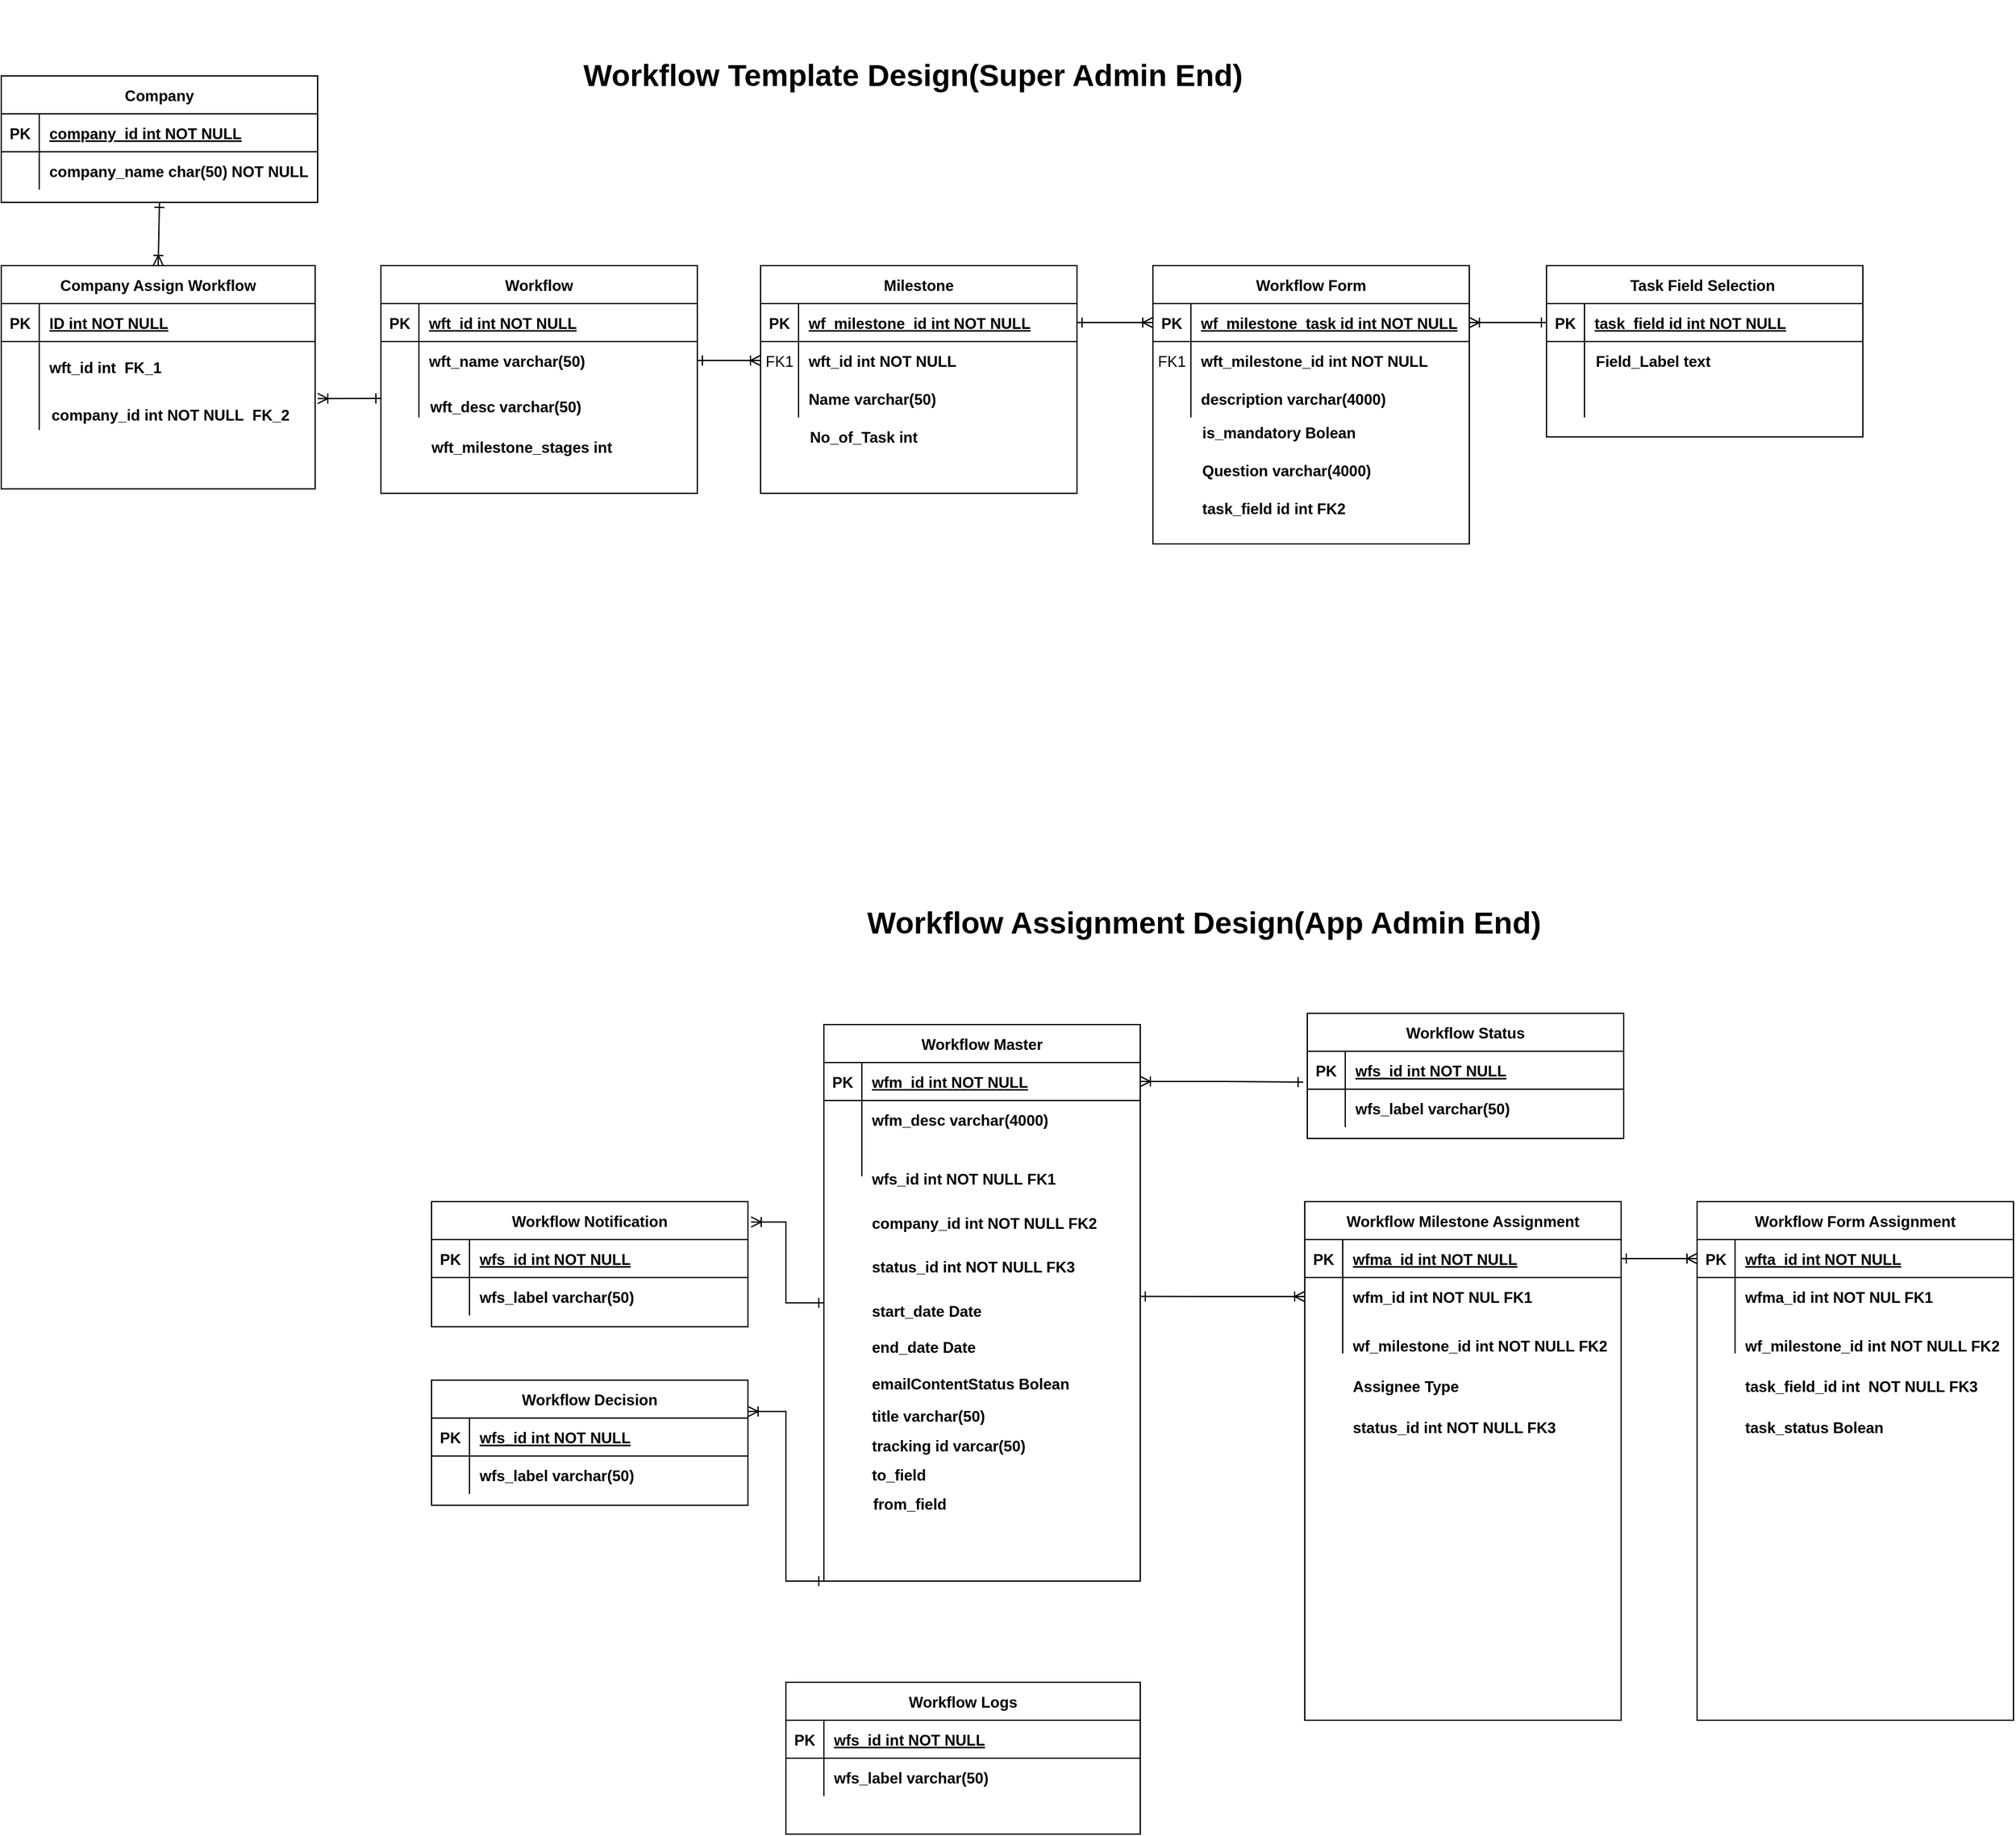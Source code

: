<mxfile version="24.4.11" type="github">
  <diagram id="R2lEEEUBdFMjLlhIrx00" name="Page-1">
    <mxGraphModel dx="2627" dy="723" grid="1" gridSize="10" guides="1" tooltips="1" connect="1" arrows="1" fold="1" page="1" pageScale="1" pageWidth="850" pageHeight="1100" math="0" shadow="0" extFonts="Permanent Marker^https://fonts.googleapis.com/css?family=Permanent+Marker">
      <root>
        <mxCell id="0" />
        <mxCell id="1" parent="0" />
        <mxCell id="vwQ2a-h4WHQEiVnnLJnz-2" value="Workflow Template Design(Super Admin End)" style="text;strokeColor=none;fillColor=none;html=1;fontSize=24;fontStyle=1;verticalAlign=middle;align=center;" parent="1" vertex="1">
          <mxGeometry x="-210" y="10" width="560" height="120" as="geometry" />
        </mxCell>
        <mxCell id="n2jS7idpNXm9Z0G5oi5a-5" value="" style="group" parent="1" vertex="1" connectable="0">
          <mxGeometry x="-650" y="70" width="1472" height="410" as="geometry" />
        </mxCell>
        <mxCell id="vwQ2a-h4WHQEiVnnLJnz-70" style="edgeStyle=none;rounded=0;orthogonalLoop=1;jettySize=auto;html=1;exitX=0.5;exitY=1;exitDx=0;exitDy=0;entryX=0.5;entryY=0;entryDx=0;entryDy=0;endArrow=ERoneToMany;endFill=0;startArrow=ERone;startFill=0;" parent="n2jS7idpNXm9Z0G5oi5a-5" source="C-vyLk0tnHw3VtMMgP7b-23" target="vwQ2a-h4WHQEiVnnLJnz-9" edge="1">
          <mxGeometry relative="1" as="geometry" />
        </mxCell>
        <mxCell id="C-vyLk0tnHw3VtMMgP7b-23" value="Company" style="shape=table;startSize=30;container=1;collapsible=1;childLayout=tableLayout;fixedRows=1;rowLines=0;fontStyle=1;align=center;resizeLast=1;" parent="n2jS7idpNXm9Z0G5oi5a-5" vertex="1">
          <mxGeometry width="250" height="100" as="geometry" />
        </mxCell>
        <mxCell id="C-vyLk0tnHw3VtMMgP7b-24" value="" style="shape=partialRectangle;collapsible=0;dropTarget=0;pointerEvents=0;fillColor=none;points=[[0,0.5],[1,0.5]];portConstraint=eastwest;top=0;left=0;right=0;bottom=1;" parent="C-vyLk0tnHw3VtMMgP7b-23" vertex="1">
          <mxGeometry y="30" width="250" height="30" as="geometry" />
        </mxCell>
        <mxCell id="C-vyLk0tnHw3VtMMgP7b-25" value="PK" style="shape=partialRectangle;overflow=hidden;connectable=0;fillColor=none;top=0;left=0;bottom=0;right=0;fontStyle=1;" parent="C-vyLk0tnHw3VtMMgP7b-24" vertex="1">
          <mxGeometry width="30" height="30" as="geometry">
            <mxRectangle width="30" height="30" as="alternateBounds" />
          </mxGeometry>
        </mxCell>
        <mxCell id="C-vyLk0tnHw3VtMMgP7b-26" value="company_id int NOT NULL " style="shape=partialRectangle;overflow=hidden;connectable=0;fillColor=none;top=0;left=0;bottom=0;right=0;align=left;spacingLeft=6;fontStyle=5;" parent="C-vyLk0tnHw3VtMMgP7b-24" vertex="1">
          <mxGeometry x="30" width="220" height="30" as="geometry">
            <mxRectangle width="220" height="30" as="alternateBounds" />
          </mxGeometry>
        </mxCell>
        <mxCell id="C-vyLk0tnHw3VtMMgP7b-27" value="" style="shape=partialRectangle;collapsible=0;dropTarget=0;pointerEvents=0;fillColor=none;points=[[0,0.5],[1,0.5]];portConstraint=eastwest;top=0;left=0;right=0;bottom=0;" parent="C-vyLk0tnHw3VtMMgP7b-23" vertex="1">
          <mxGeometry y="60" width="250" height="30" as="geometry" />
        </mxCell>
        <mxCell id="C-vyLk0tnHw3VtMMgP7b-28" value="" style="shape=partialRectangle;overflow=hidden;connectable=0;fillColor=none;top=0;left=0;bottom=0;right=0;" parent="C-vyLk0tnHw3VtMMgP7b-27" vertex="1">
          <mxGeometry width="30" height="30" as="geometry">
            <mxRectangle width="30" height="30" as="alternateBounds" />
          </mxGeometry>
        </mxCell>
        <mxCell id="C-vyLk0tnHw3VtMMgP7b-29" value="company_name char(50) NOT NULL" style="shape=partialRectangle;overflow=hidden;connectable=0;fillColor=none;top=0;left=0;bottom=0;right=0;align=left;spacingLeft=6;fontStyle=1" parent="C-vyLk0tnHw3VtMMgP7b-27" vertex="1">
          <mxGeometry x="30" width="220" height="30" as="geometry">
            <mxRectangle width="220" height="30" as="alternateBounds" />
          </mxGeometry>
        </mxCell>
        <mxCell id="vwQ2a-h4WHQEiVnnLJnz-7" value="" style="group" parent="n2jS7idpNXm9Z0G5oi5a-5" vertex="1" connectable="0">
          <mxGeometry x="300" y="150" width="252" height="180" as="geometry" />
        </mxCell>
        <mxCell id="C-vyLk0tnHw3VtMMgP7b-2" value="Workflow" style="shape=table;startSize=30;container=1;collapsible=1;childLayout=tableLayout;fixedRows=1;rowLines=0;fontStyle=1;align=center;resizeLast=1;" parent="vwQ2a-h4WHQEiVnnLJnz-7" vertex="1">
          <mxGeometry width="250" height="180" as="geometry">
            <mxRectangle x="-500" y="160" width="90" height="30" as="alternateBounds" />
          </mxGeometry>
        </mxCell>
        <mxCell id="C-vyLk0tnHw3VtMMgP7b-3" value="" style="shape=partialRectangle;collapsible=0;dropTarget=0;pointerEvents=0;fillColor=none;points=[[0,0.5],[1,0.5]];portConstraint=eastwest;top=0;left=0;right=0;bottom=1;" parent="C-vyLk0tnHw3VtMMgP7b-2" vertex="1">
          <mxGeometry y="30" width="250" height="30" as="geometry" />
        </mxCell>
        <mxCell id="C-vyLk0tnHw3VtMMgP7b-4" value="PK" style="shape=partialRectangle;overflow=hidden;connectable=0;fillColor=none;top=0;left=0;bottom=0;right=0;fontStyle=1;" parent="C-vyLk0tnHw3VtMMgP7b-3" vertex="1">
          <mxGeometry width="30" height="30" as="geometry">
            <mxRectangle width="30" height="30" as="alternateBounds" />
          </mxGeometry>
        </mxCell>
        <mxCell id="C-vyLk0tnHw3VtMMgP7b-5" value="wft_id int NOT NULL " style="shape=partialRectangle;overflow=hidden;connectable=0;fillColor=none;top=0;left=0;bottom=0;right=0;align=left;spacingLeft=6;fontStyle=5;" parent="C-vyLk0tnHw3VtMMgP7b-3" vertex="1">
          <mxGeometry x="30" width="220" height="30" as="geometry">
            <mxRectangle width="220" height="30" as="alternateBounds" />
          </mxGeometry>
        </mxCell>
        <mxCell id="C-vyLk0tnHw3VtMMgP7b-6" value="" style="shape=partialRectangle;collapsible=0;dropTarget=0;pointerEvents=0;fillColor=none;points=[[0,0.5],[1,0.5]];portConstraint=eastwest;top=0;left=0;right=0;bottom=0;" parent="C-vyLk0tnHw3VtMMgP7b-2" vertex="1">
          <mxGeometry y="60" width="250" height="30" as="geometry" />
        </mxCell>
        <mxCell id="C-vyLk0tnHw3VtMMgP7b-7" value="" style="shape=partialRectangle;overflow=hidden;connectable=0;fillColor=none;top=0;left=0;bottom=0;right=0;" parent="C-vyLk0tnHw3VtMMgP7b-6" vertex="1">
          <mxGeometry width="30" height="30" as="geometry">
            <mxRectangle width="30" height="30" as="alternateBounds" />
          </mxGeometry>
        </mxCell>
        <mxCell id="C-vyLk0tnHw3VtMMgP7b-8" value="wft_name varchar(50)" style="shape=partialRectangle;overflow=hidden;connectable=0;fillColor=none;top=0;left=0;bottom=0;right=0;align=left;spacingLeft=6;fontStyle=1" parent="C-vyLk0tnHw3VtMMgP7b-6" vertex="1">
          <mxGeometry x="30" width="220" height="30" as="geometry">
            <mxRectangle width="220" height="30" as="alternateBounds" />
          </mxGeometry>
        </mxCell>
        <mxCell id="C-vyLk0tnHw3VtMMgP7b-9" value="" style="shape=partialRectangle;collapsible=0;dropTarget=0;pointerEvents=0;fillColor=none;points=[[0,0.5],[1,0.5]];portConstraint=eastwest;top=0;left=0;right=0;bottom=0;" parent="C-vyLk0tnHw3VtMMgP7b-2" vertex="1">
          <mxGeometry y="90" width="250" height="30" as="geometry" />
        </mxCell>
        <mxCell id="C-vyLk0tnHw3VtMMgP7b-10" value="" style="shape=partialRectangle;overflow=hidden;connectable=0;fillColor=none;top=0;left=0;bottom=0;right=0;" parent="C-vyLk0tnHw3VtMMgP7b-9" vertex="1">
          <mxGeometry width="30" height="30" as="geometry">
            <mxRectangle width="30" height="30" as="alternateBounds" />
          </mxGeometry>
        </mxCell>
        <mxCell id="C-vyLk0tnHw3VtMMgP7b-11" value="" style="shape=partialRectangle;overflow=hidden;connectable=1;fillColor=none;top=0;left=0;bottom=0;right=0;align=left;spacingLeft=6;movable=1;resizable=1;rotatable=1;deletable=1;editable=1;locked=0;" parent="C-vyLk0tnHw3VtMMgP7b-9" vertex="1">
          <mxGeometry x="30" width="220" height="30" as="geometry">
            <mxRectangle width="220" height="30" as="alternateBounds" />
          </mxGeometry>
        </mxCell>
        <mxCell id="vwQ2a-h4WHQEiVnnLJnz-5" value="wft_desc varchar(50)" style="shape=partialRectangle;overflow=hidden;connectable=0;fillColor=none;top=0;left=0;bottom=0;right=0;align=left;spacingLeft=6;fontStyle=1" parent="vwQ2a-h4WHQEiVnnLJnz-7" vertex="1">
          <mxGeometry x="31" y="95.294" width="220" height="31.765" as="geometry">
            <mxRectangle width="220" height="30" as="alternateBounds" />
          </mxGeometry>
        </mxCell>
        <mxCell id="vwQ2a-h4WHQEiVnnLJnz-6" value="wft_milestone_stages int" style="shape=partialRectangle;overflow=hidden;connectable=0;fillColor=none;top=0;left=0;bottom=0;right=0;align=left;spacingLeft=6;fontStyle=1" parent="vwQ2a-h4WHQEiVnnLJnz-7" vertex="1">
          <mxGeometry x="32" y="127.059" width="220" height="31.765" as="geometry">
            <mxRectangle width="220" height="30" as="alternateBounds" />
          </mxGeometry>
        </mxCell>
        <mxCell id="vwQ2a-h4WHQEiVnnLJnz-71" style="edgeStyle=none;rounded=0;orthogonalLoop=1;jettySize=auto;html=1;exitX=0;exitY=0.5;exitDx=0;exitDy=0;endArrow=ERoneToMany;endFill=0;startArrow=ERone;startFill=0;" parent="vwQ2a-h4WHQEiVnnLJnz-7" source="C-vyLk0tnHw3VtMMgP7b-9" edge="1">
          <mxGeometry relative="1" as="geometry">
            <mxPoint x="-50" y="105.105" as="targetPoint" />
          </mxGeometry>
        </mxCell>
        <mxCell id="vwQ2a-h4WHQEiVnnLJnz-8" value="" style="group" parent="n2jS7idpNXm9Z0G5oi5a-5" vertex="1" connectable="0">
          <mxGeometry y="150" width="250" height="200" as="geometry" />
        </mxCell>
        <mxCell id="vwQ2a-h4WHQEiVnnLJnz-35" value="" style="group" parent="vwQ2a-h4WHQEiVnnLJnz-8" vertex="1" connectable="0">
          <mxGeometry width="249.996" height="176.471" as="geometry" />
        </mxCell>
        <mxCell id="vwQ2a-h4WHQEiVnnLJnz-9" value="Company Assign Workflow" style="shape=table;startSize=30;container=1;collapsible=1;childLayout=tableLayout;fixedRows=1;rowLines=0;fontStyle=1;align=center;resizeLast=1;" parent="vwQ2a-h4WHQEiVnnLJnz-35" vertex="1">
          <mxGeometry width="248.016" height="176.471" as="geometry">
            <mxRectangle x="-500" y="160" width="90" height="30" as="alternateBounds" />
          </mxGeometry>
        </mxCell>
        <mxCell id="vwQ2a-h4WHQEiVnnLJnz-10" value="" style="shape=partialRectangle;collapsible=0;dropTarget=0;pointerEvents=0;fillColor=none;points=[[0,0.5],[1,0.5]];portConstraint=eastwest;top=0;left=0;right=0;bottom=1;" parent="vwQ2a-h4WHQEiVnnLJnz-9" vertex="1">
          <mxGeometry y="30" width="248.016" height="30" as="geometry" />
        </mxCell>
        <mxCell id="vwQ2a-h4WHQEiVnnLJnz-11" value="PK" style="shape=partialRectangle;overflow=hidden;connectable=0;fillColor=none;top=0;left=0;bottom=0;right=0;fontStyle=1;" parent="vwQ2a-h4WHQEiVnnLJnz-10" vertex="1">
          <mxGeometry width="30" height="30" as="geometry">
            <mxRectangle width="30" height="30" as="alternateBounds" />
          </mxGeometry>
        </mxCell>
        <mxCell id="vwQ2a-h4WHQEiVnnLJnz-12" value="ID int NOT NULL" style="shape=partialRectangle;overflow=hidden;connectable=0;fillColor=none;top=0;left=0;bottom=0;right=0;align=left;spacingLeft=6;fontStyle=5;" parent="vwQ2a-h4WHQEiVnnLJnz-10" vertex="1">
          <mxGeometry x="30" width="218.016" height="30" as="geometry">
            <mxRectangle width="218.016" height="30" as="alternateBounds" />
          </mxGeometry>
        </mxCell>
        <mxCell id="vwQ2a-h4WHQEiVnnLJnz-13" value="" style="shape=partialRectangle;collapsible=0;dropTarget=0;pointerEvents=0;fillColor=none;points=[[0,0.5],[1,0.5]];portConstraint=eastwest;top=0;left=0;right=0;bottom=0;" parent="vwQ2a-h4WHQEiVnnLJnz-9" vertex="1">
          <mxGeometry y="60" width="248.016" height="40" as="geometry" />
        </mxCell>
        <mxCell id="vwQ2a-h4WHQEiVnnLJnz-14" value="" style="shape=partialRectangle;overflow=hidden;connectable=0;fillColor=none;top=0;left=0;bottom=0;right=0;" parent="vwQ2a-h4WHQEiVnnLJnz-13" vertex="1">
          <mxGeometry width="30" height="40" as="geometry">
            <mxRectangle width="30" height="40" as="alternateBounds" />
          </mxGeometry>
        </mxCell>
        <mxCell id="vwQ2a-h4WHQEiVnnLJnz-15" value="wft_id int  FK_1" style="shape=partialRectangle;overflow=hidden;connectable=0;fillColor=none;top=0;left=0;bottom=0;right=0;align=left;spacingLeft=6;fontStyle=1" parent="vwQ2a-h4WHQEiVnnLJnz-13" vertex="1">
          <mxGeometry x="30" width="218.016" height="40" as="geometry">
            <mxRectangle width="218.016" height="40" as="alternateBounds" />
          </mxGeometry>
        </mxCell>
        <mxCell id="vwQ2a-h4WHQEiVnnLJnz-16" value="" style="shape=partialRectangle;collapsible=0;dropTarget=0;pointerEvents=0;fillColor=none;points=[[0,0.5],[1,0.5]];portConstraint=eastwest;top=0;left=0;right=0;bottom=0;" parent="vwQ2a-h4WHQEiVnnLJnz-9" vertex="1">
          <mxGeometry y="100" width="248.016" height="30" as="geometry" />
        </mxCell>
        <mxCell id="vwQ2a-h4WHQEiVnnLJnz-17" value="" style="shape=partialRectangle;overflow=hidden;connectable=0;fillColor=none;top=0;left=0;bottom=0;right=0;" parent="vwQ2a-h4WHQEiVnnLJnz-16" vertex="1">
          <mxGeometry width="30" height="30" as="geometry">
            <mxRectangle width="30" height="30" as="alternateBounds" />
          </mxGeometry>
        </mxCell>
        <mxCell id="vwQ2a-h4WHQEiVnnLJnz-18" value="" style="shape=partialRectangle;overflow=hidden;connectable=1;fillColor=none;top=0;left=0;bottom=0;right=0;align=left;spacingLeft=6;movable=1;resizable=1;rotatable=1;deletable=1;editable=1;locked=0;" parent="vwQ2a-h4WHQEiVnnLJnz-16" vertex="1">
          <mxGeometry x="30" width="218.016" height="30" as="geometry">
            <mxRectangle width="218.016" height="30" as="alternateBounds" />
          </mxGeometry>
        </mxCell>
        <mxCell id="vwQ2a-h4WHQEiVnnLJnz-19" value="company_id int NOT NULL  FK_2" style="shape=partialRectangle;overflow=hidden;connectable=0;fillColor=none;top=0;left=0;bottom=0;right=0;align=left;spacingLeft=6;fontStyle=1" parent="vwQ2a-h4WHQEiVnnLJnz-35" vertex="1">
          <mxGeometry x="31.742" y="100.002" width="218.254" height="35.294" as="geometry">
            <mxRectangle width="220" height="30" as="alternateBounds" />
          </mxGeometry>
        </mxCell>
        <mxCell id="vwQ2a-h4WHQEiVnnLJnz-37" value="" style="group" parent="n2jS7idpNXm9Z0G5oi5a-5" vertex="1" connectable="0">
          <mxGeometry x="600" y="150" width="251" height="180" as="geometry" />
        </mxCell>
        <mxCell id="C-vyLk0tnHw3VtMMgP7b-13" value="Milestone" style="shape=table;startSize=30;container=1;collapsible=1;childLayout=tableLayout;fixedRows=1;rowLines=0;fontStyle=1;align=center;resizeLast=1;" parent="vwQ2a-h4WHQEiVnnLJnz-37" vertex="1">
          <mxGeometry width="250" height="180" as="geometry" />
        </mxCell>
        <mxCell id="C-vyLk0tnHw3VtMMgP7b-14" value="" style="shape=partialRectangle;collapsible=0;dropTarget=0;pointerEvents=0;fillColor=none;points=[[0,0.5],[1,0.5]];portConstraint=eastwest;top=0;left=0;right=0;bottom=1;" parent="C-vyLk0tnHw3VtMMgP7b-13" vertex="1">
          <mxGeometry y="30" width="250" height="30" as="geometry" />
        </mxCell>
        <mxCell id="C-vyLk0tnHw3VtMMgP7b-15" value="PK" style="shape=partialRectangle;overflow=hidden;connectable=0;fillColor=none;top=0;left=0;bottom=0;right=0;fontStyle=1;" parent="C-vyLk0tnHw3VtMMgP7b-14" vertex="1">
          <mxGeometry width="30" height="30" as="geometry">
            <mxRectangle width="30" height="30" as="alternateBounds" />
          </mxGeometry>
        </mxCell>
        <mxCell id="C-vyLk0tnHw3VtMMgP7b-16" value="wf_milestone_id int NOT NULL " style="shape=partialRectangle;overflow=hidden;connectable=0;fillColor=none;top=0;left=0;bottom=0;right=0;align=left;spacingLeft=6;fontStyle=5;" parent="C-vyLk0tnHw3VtMMgP7b-14" vertex="1">
          <mxGeometry x="30" width="220" height="30" as="geometry">
            <mxRectangle width="220" height="30" as="alternateBounds" />
          </mxGeometry>
        </mxCell>
        <mxCell id="C-vyLk0tnHw3VtMMgP7b-17" value="" style="shape=partialRectangle;collapsible=0;dropTarget=0;pointerEvents=0;fillColor=none;points=[[0,0.5],[1,0.5]];portConstraint=eastwest;top=0;left=0;right=0;bottom=0;" parent="C-vyLk0tnHw3VtMMgP7b-13" vertex="1">
          <mxGeometry y="60" width="250" height="30" as="geometry" />
        </mxCell>
        <mxCell id="C-vyLk0tnHw3VtMMgP7b-18" value="FK1" style="shape=partialRectangle;overflow=hidden;connectable=0;fillColor=none;top=0;left=0;bottom=0;right=0;" parent="C-vyLk0tnHw3VtMMgP7b-17" vertex="1">
          <mxGeometry width="30" height="30" as="geometry">
            <mxRectangle width="30" height="30" as="alternateBounds" />
          </mxGeometry>
        </mxCell>
        <mxCell id="C-vyLk0tnHw3VtMMgP7b-19" value="wft_id int NOT NULL" style="shape=partialRectangle;overflow=hidden;connectable=0;fillColor=none;top=0;left=0;bottom=0;right=0;align=left;spacingLeft=6;fontStyle=1" parent="C-vyLk0tnHw3VtMMgP7b-17" vertex="1">
          <mxGeometry x="30" width="220" height="30" as="geometry">
            <mxRectangle width="220" height="30" as="alternateBounds" />
          </mxGeometry>
        </mxCell>
        <mxCell id="C-vyLk0tnHw3VtMMgP7b-20" value="" style="shape=partialRectangle;collapsible=0;dropTarget=0;pointerEvents=0;fillColor=none;points=[[0,0.5],[1,0.5]];portConstraint=eastwest;top=0;left=0;right=0;bottom=0;" parent="C-vyLk0tnHw3VtMMgP7b-13" vertex="1">
          <mxGeometry y="90" width="250" height="30" as="geometry" />
        </mxCell>
        <mxCell id="C-vyLk0tnHw3VtMMgP7b-21" value="" style="shape=partialRectangle;overflow=hidden;connectable=0;fillColor=none;top=0;left=0;bottom=0;right=0;" parent="C-vyLk0tnHw3VtMMgP7b-20" vertex="1">
          <mxGeometry width="30" height="30" as="geometry">
            <mxRectangle width="30" height="30" as="alternateBounds" />
          </mxGeometry>
        </mxCell>
        <mxCell id="C-vyLk0tnHw3VtMMgP7b-22" value="Name varchar(50)" style="shape=partialRectangle;overflow=hidden;connectable=0;fillColor=none;top=0;left=0;bottom=0;right=0;align=left;spacingLeft=6;fontStyle=1" parent="C-vyLk0tnHw3VtMMgP7b-20" vertex="1">
          <mxGeometry x="30" width="220" height="30" as="geometry">
            <mxRectangle width="220" height="30" as="alternateBounds" />
          </mxGeometry>
        </mxCell>
        <mxCell id="vwQ2a-h4WHQEiVnnLJnz-36" value="No_of_Task int " style="shape=partialRectangle;overflow=hidden;connectable=0;fillColor=none;top=0;left=0;bottom=0;right=0;align=left;spacingLeft=6;fontStyle=1" parent="vwQ2a-h4WHQEiVnnLJnz-37" vertex="1">
          <mxGeometry x="31" y="120" width="220" height="30" as="geometry">
            <mxRectangle width="220" height="30" as="alternateBounds" />
          </mxGeometry>
        </mxCell>
        <mxCell id="vwQ2a-h4WHQEiVnnLJnz-38" value="" style="group" parent="n2jS7idpNXm9Z0G5oi5a-5" vertex="1" connectable="0">
          <mxGeometry x="910" y="150" width="251" height="260" as="geometry" />
        </mxCell>
        <mxCell id="vwQ2a-h4WHQEiVnnLJnz-52" value="" style="group" parent="vwQ2a-h4WHQEiVnnLJnz-38" vertex="1" connectable="0">
          <mxGeometry width="251" height="220" as="geometry" />
        </mxCell>
        <mxCell id="vwQ2a-h4WHQEiVnnLJnz-39" value="Workflow Form" style="shape=table;startSize=30;container=1;collapsible=1;childLayout=tableLayout;fixedRows=1;rowLines=0;fontStyle=1;align=center;resizeLast=1;" parent="vwQ2a-h4WHQEiVnnLJnz-52" vertex="1">
          <mxGeometry width="250" height="220" as="geometry" />
        </mxCell>
        <mxCell id="vwQ2a-h4WHQEiVnnLJnz-40" value="" style="shape=partialRectangle;collapsible=0;dropTarget=0;pointerEvents=0;fillColor=none;points=[[0,0.5],[1,0.5]];portConstraint=eastwest;top=0;left=0;right=0;bottom=1;" parent="vwQ2a-h4WHQEiVnnLJnz-39" vertex="1">
          <mxGeometry y="30" width="250" height="30" as="geometry" />
        </mxCell>
        <mxCell id="vwQ2a-h4WHQEiVnnLJnz-41" value="PK" style="shape=partialRectangle;overflow=hidden;connectable=0;fillColor=none;top=0;left=0;bottom=0;right=0;fontStyle=1;" parent="vwQ2a-h4WHQEiVnnLJnz-40" vertex="1">
          <mxGeometry width="30" height="30" as="geometry">
            <mxRectangle width="30" height="30" as="alternateBounds" />
          </mxGeometry>
        </mxCell>
        <mxCell id="vwQ2a-h4WHQEiVnnLJnz-42" value="wf_milestone_task id int NOT NULL " style="shape=partialRectangle;overflow=hidden;connectable=0;fillColor=none;top=0;left=0;bottom=0;right=0;align=left;spacingLeft=6;fontStyle=5;" parent="vwQ2a-h4WHQEiVnnLJnz-40" vertex="1">
          <mxGeometry x="30" width="220" height="30" as="geometry">
            <mxRectangle width="220" height="30" as="alternateBounds" />
          </mxGeometry>
        </mxCell>
        <mxCell id="vwQ2a-h4WHQEiVnnLJnz-43" value="" style="shape=partialRectangle;collapsible=0;dropTarget=0;pointerEvents=0;fillColor=none;points=[[0,0.5],[1,0.5]];portConstraint=eastwest;top=0;left=0;right=0;bottom=0;" parent="vwQ2a-h4WHQEiVnnLJnz-39" vertex="1">
          <mxGeometry y="60" width="250" height="30" as="geometry" />
        </mxCell>
        <mxCell id="vwQ2a-h4WHQEiVnnLJnz-44" value="FK1" style="shape=partialRectangle;overflow=hidden;connectable=0;fillColor=none;top=0;left=0;bottom=0;right=0;" parent="vwQ2a-h4WHQEiVnnLJnz-43" vertex="1">
          <mxGeometry width="30" height="30" as="geometry">
            <mxRectangle width="30" height="30" as="alternateBounds" />
          </mxGeometry>
        </mxCell>
        <mxCell id="vwQ2a-h4WHQEiVnnLJnz-45" value="wft_milestone_id int NOT NULL" style="shape=partialRectangle;overflow=hidden;connectable=0;fillColor=none;top=0;left=0;bottom=0;right=0;align=left;spacingLeft=6;fontStyle=1" parent="vwQ2a-h4WHQEiVnnLJnz-43" vertex="1">
          <mxGeometry x="30" width="220" height="30" as="geometry">
            <mxRectangle width="220" height="30" as="alternateBounds" />
          </mxGeometry>
        </mxCell>
        <mxCell id="vwQ2a-h4WHQEiVnnLJnz-46" value="" style="shape=partialRectangle;collapsible=0;dropTarget=0;pointerEvents=0;fillColor=none;points=[[0,0.5],[1,0.5]];portConstraint=eastwest;top=0;left=0;right=0;bottom=0;" parent="vwQ2a-h4WHQEiVnnLJnz-39" vertex="1">
          <mxGeometry y="90" width="250" height="30" as="geometry" />
        </mxCell>
        <mxCell id="vwQ2a-h4WHQEiVnnLJnz-47" value="" style="shape=partialRectangle;overflow=hidden;connectable=0;fillColor=none;top=0;left=0;bottom=0;right=0;" parent="vwQ2a-h4WHQEiVnnLJnz-46" vertex="1">
          <mxGeometry width="30" height="30" as="geometry">
            <mxRectangle width="30" height="30" as="alternateBounds" />
          </mxGeometry>
        </mxCell>
        <mxCell id="vwQ2a-h4WHQEiVnnLJnz-48" value="description varchar(4000)" style="shape=partialRectangle;overflow=hidden;connectable=0;fillColor=none;top=0;left=0;bottom=0;right=0;align=left;spacingLeft=6;fontStyle=1" parent="vwQ2a-h4WHQEiVnnLJnz-46" vertex="1">
          <mxGeometry x="30" width="220" height="30" as="geometry">
            <mxRectangle width="220" height="30" as="alternateBounds" />
          </mxGeometry>
        </mxCell>
        <mxCell id="vwQ2a-h4WHQEiVnnLJnz-49" value="is_mandatory Bolean" style="shape=partialRectangle;overflow=hidden;connectable=0;fillColor=none;top=0;left=0;bottom=0;right=0;align=left;spacingLeft=6;fontStyle=1" parent="vwQ2a-h4WHQEiVnnLJnz-52" vertex="1">
          <mxGeometry x="31" y="110.003" width="220" height="43.333" as="geometry">
            <mxRectangle width="220" height="30" as="alternateBounds" />
          </mxGeometry>
        </mxCell>
        <mxCell id="vwQ2a-h4WHQEiVnnLJnz-50" value="Question varchar(4000)" style="shape=partialRectangle;overflow=hidden;connectable=0;fillColor=none;top=0;left=0;bottom=0;right=0;align=left;spacingLeft=6;fontStyle=1" parent="n2jS7idpNXm9Z0G5oi5a-5" vertex="1">
          <mxGeometry x="941" y="290.003" width="220" height="43.333" as="geometry">
            <mxRectangle width="220" height="30" as="alternateBounds" />
          </mxGeometry>
        </mxCell>
        <mxCell id="vwQ2a-h4WHQEiVnnLJnz-51" value="task_field id int FK2" style="shape=partialRectangle;overflow=hidden;connectable=0;fillColor=none;top=0;left=0;bottom=0;right=0;align=left;spacingLeft=6;fontStyle=1" parent="n2jS7idpNXm9Z0G5oi5a-5" vertex="1">
          <mxGeometry x="941" y="320.003" width="220" height="43.333" as="geometry">
            <mxRectangle width="220" height="30" as="alternateBounds" />
          </mxGeometry>
        </mxCell>
        <mxCell id="vwQ2a-h4WHQEiVnnLJnz-53" value="" style="group" parent="n2jS7idpNXm9Z0G5oi5a-5" vertex="1" connectable="0">
          <mxGeometry x="1221" y="150" width="251" height="160" as="geometry" />
        </mxCell>
        <mxCell id="vwQ2a-h4WHQEiVnnLJnz-54" value="" style="group" parent="vwQ2a-h4WHQEiVnnLJnz-53" vertex="1" connectable="0">
          <mxGeometry width="251" height="135.385" as="geometry" />
        </mxCell>
        <mxCell id="vwQ2a-h4WHQEiVnnLJnz-55" value="Task Field Selection " style="shape=table;startSize=30;container=1;collapsible=1;childLayout=tableLayout;fixedRows=1;rowLines=0;fontStyle=1;align=center;resizeLast=1;" parent="vwQ2a-h4WHQEiVnnLJnz-54" vertex="1">
          <mxGeometry width="250" height="135.385" as="geometry" />
        </mxCell>
        <mxCell id="vwQ2a-h4WHQEiVnnLJnz-56" value="" style="shape=partialRectangle;collapsible=0;dropTarget=0;pointerEvents=0;fillColor=none;points=[[0,0.5],[1,0.5]];portConstraint=eastwest;top=0;left=0;right=0;bottom=1;" parent="vwQ2a-h4WHQEiVnnLJnz-55" vertex="1">
          <mxGeometry y="30" width="250" height="30" as="geometry" />
        </mxCell>
        <mxCell id="vwQ2a-h4WHQEiVnnLJnz-57" value="PK" style="shape=partialRectangle;overflow=hidden;connectable=0;fillColor=none;top=0;left=0;bottom=0;right=0;fontStyle=1;" parent="vwQ2a-h4WHQEiVnnLJnz-56" vertex="1">
          <mxGeometry width="30" height="30" as="geometry">
            <mxRectangle width="30" height="30" as="alternateBounds" />
          </mxGeometry>
        </mxCell>
        <mxCell id="vwQ2a-h4WHQEiVnnLJnz-58" value="task_field id int NOT NULL " style="shape=partialRectangle;overflow=hidden;connectable=0;fillColor=none;top=0;left=0;bottom=0;right=0;align=left;spacingLeft=6;fontStyle=5;" parent="vwQ2a-h4WHQEiVnnLJnz-56" vertex="1">
          <mxGeometry x="30" width="220" height="30" as="geometry">
            <mxRectangle width="220" height="30" as="alternateBounds" />
          </mxGeometry>
        </mxCell>
        <mxCell id="vwQ2a-h4WHQEiVnnLJnz-59" value="" style="shape=partialRectangle;collapsible=0;dropTarget=0;pointerEvents=0;fillColor=none;points=[[0,0.5],[1,0.5]];portConstraint=eastwest;top=0;left=0;right=0;bottom=0;" parent="vwQ2a-h4WHQEiVnnLJnz-55" vertex="1">
          <mxGeometry y="60" width="250" height="30" as="geometry" />
        </mxCell>
        <mxCell id="vwQ2a-h4WHQEiVnnLJnz-60" value="" style="shape=partialRectangle;overflow=hidden;connectable=0;fillColor=none;top=0;left=0;bottom=0;right=0;" parent="vwQ2a-h4WHQEiVnnLJnz-59" vertex="1">
          <mxGeometry width="30" height="30" as="geometry">
            <mxRectangle width="30" height="30" as="alternateBounds" />
          </mxGeometry>
        </mxCell>
        <mxCell id="vwQ2a-h4WHQEiVnnLJnz-61" value="" style="shape=partialRectangle;overflow=hidden;connectable=0;fillColor=none;top=0;left=0;bottom=0;right=0;align=left;spacingLeft=6;fontStyle=1" parent="vwQ2a-h4WHQEiVnnLJnz-59" vertex="1">
          <mxGeometry x="30" width="220" height="30" as="geometry">
            <mxRectangle width="220" height="30" as="alternateBounds" />
          </mxGeometry>
        </mxCell>
        <mxCell id="vwQ2a-h4WHQEiVnnLJnz-62" value="" style="shape=partialRectangle;collapsible=0;dropTarget=0;pointerEvents=0;fillColor=none;points=[[0,0.5],[1,0.5]];portConstraint=eastwest;top=0;left=0;right=0;bottom=0;" parent="vwQ2a-h4WHQEiVnnLJnz-55" vertex="1">
          <mxGeometry y="90" width="250" height="30" as="geometry" />
        </mxCell>
        <mxCell id="vwQ2a-h4WHQEiVnnLJnz-63" value="" style="shape=partialRectangle;overflow=hidden;connectable=0;fillColor=none;top=0;left=0;bottom=0;right=0;" parent="vwQ2a-h4WHQEiVnnLJnz-62" vertex="1">
          <mxGeometry width="30" height="30" as="geometry">
            <mxRectangle width="30" height="30" as="alternateBounds" />
          </mxGeometry>
        </mxCell>
        <mxCell id="vwQ2a-h4WHQEiVnnLJnz-64" value="" style="shape=partialRectangle;overflow=hidden;connectable=0;fillColor=none;top=0;left=0;bottom=0;right=0;align=left;spacingLeft=6;fontStyle=1" parent="vwQ2a-h4WHQEiVnnLJnz-62" vertex="1">
          <mxGeometry x="30" width="220" height="30" as="geometry">
            <mxRectangle width="220" height="30" as="alternateBounds" />
          </mxGeometry>
        </mxCell>
        <mxCell id="vwQ2a-h4WHQEiVnnLJnz-68" value="Field_Label text" style="shape=partialRectangle;overflow=hidden;connectable=0;fillColor=none;top=0;left=0;bottom=0;right=0;align=left;spacingLeft=6;fontStyle=1" parent="vwQ2a-h4WHQEiVnnLJnz-54" vertex="1">
          <mxGeometry x="31" y="53.333" width="220" height="43.333" as="geometry">
            <mxRectangle width="220" height="30" as="alternateBounds" />
          </mxGeometry>
        </mxCell>
        <mxCell id="n2jS7idpNXm9Z0G5oi5a-2" style="edgeStyle=orthogonalEdgeStyle;rounded=0;orthogonalLoop=1;jettySize=auto;html=1;entryX=0;entryY=0.5;entryDx=0;entryDy=0;endArrow=ERoneToMany;endFill=0;startArrow=ERone;startFill=0;" parent="n2jS7idpNXm9Z0G5oi5a-5" source="C-vyLk0tnHw3VtMMgP7b-6" target="C-vyLk0tnHw3VtMMgP7b-17" edge="1">
          <mxGeometry relative="1" as="geometry" />
        </mxCell>
        <mxCell id="n2jS7idpNXm9Z0G5oi5a-3" style="edgeStyle=orthogonalEdgeStyle;rounded=0;orthogonalLoop=1;jettySize=auto;html=1;exitX=1;exitY=0.5;exitDx=0;exitDy=0;entryX=0;entryY=0.5;entryDx=0;entryDy=0;endArrow=ERoneToMany;endFill=0;startArrow=ERone;startFill=0;" parent="n2jS7idpNXm9Z0G5oi5a-5" source="C-vyLk0tnHw3VtMMgP7b-14" target="vwQ2a-h4WHQEiVnnLJnz-40" edge="1">
          <mxGeometry relative="1" as="geometry" />
        </mxCell>
        <mxCell id="n2jS7idpNXm9Z0G5oi5a-4" style="edgeStyle=orthogonalEdgeStyle;rounded=0;orthogonalLoop=1;jettySize=auto;html=1;entryX=0;entryY=0.5;entryDx=0;entryDy=0;startArrow=ERoneToMany;startFill=0;endArrow=ERone;endFill=0;" parent="n2jS7idpNXm9Z0G5oi5a-5" source="vwQ2a-h4WHQEiVnnLJnz-40" target="vwQ2a-h4WHQEiVnnLJnz-56" edge="1">
          <mxGeometry relative="1" as="geometry" />
        </mxCell>
        <mxCell id="n2jS7idpNXm9Z0G5oi5a-6" value="" style="group" parent="1" vertex="1" connectable="0">
          <mxGeometry x="-340" y="230" width="252" height="180" as="geometry" />
        </mxCell>
        <mxCell id="n2jS7idpNXm9Z0G5oi5a-17" value="" style="shape=partialRectangle;overflow=hidden;connectable=0;fillColor=none;top=0;left=0;bottom=0;right=0;align=left;spacingLeft=6;fontStyle=1" parent="n2jS7idpNXm9Z0G5oi5a-6" vertex="1">
          <mxGeometry x="31" y="95.294" width="220" height="31.765" as="geometry">
            <mxRectangle width="220" height="30" as="alternateBounds" />
          </mxGeometry>
        </mxCell>
        <mxCell id="n2jS7idpNXm9Z0G5oi5a-18" value="" style="shape=partialRectangle;overflow=hidden;connectable=0;fillColor=none;top=0;left=0;bottom=0;right=0;align=left;spacingLeft=6;fontStyle=1" parent="n2jS7idpNXm9Z0G5oi5a-6" vertex="1">
          <mxGeometry x="32" y="127.059" width="220" height="31.765" as="geometry">
            <mxRectangle width="220" height="30" as="alternateBounds" />
          </mxGeometry>
        </mxCell>
        <mxCell id="n2jS7idpNXm9Z0G5oi5a-29" value="" style="group" parent="1" vertex="1" connectable="0">
          <mxGeometry x="380" y="800" width="252" height="180" as="geometry" />
        </mxCell>
        <mxCell id="n2jS7idpNXm9Z0G5oi5a-40" value="" style="shape=partialRectangle;overflow=hidden;connectable=0;fillColor=none;top=0;left=0;bottom=0;right=0;align=left;spacingLeft=6;fontStyle=1" parent="n2jS7idpNXm9Z0G5oi5a-29" vertex="1">
          <mxGeometry x="31" y="95.294" width="220" height="31.765" as="geometry">
            <mxRectangle width="220" height="30" as="alternateBounds" />
          </mxGeometry>
        </mxCell>
        <mxCell id="n2jS7idpNXm9Z0G5oi5a-41" value="" style="shape=partialRectangle;overflow=hidden;connectable=0;fillColor=none;top=0;left=0;bottom=0;right=0;align=left;spacingLeft=6;fontStyle=1" parent="n2jS7idpNXm9Z0G5oi5a-29" vertex="1">
          <mxGeometry x="32" y="117.059" width="220" height="31.765" as="geometry">
            <mxRectangle width="220" height="30" as="alternateBounds" />
          </mxGeometry>
        </mxCell>
        <mxCell id="n2jS7idpNXm9Z0G5oi5a-30" value="Workflow Status" style="shape=table;startSize=30;container=1;collapsible=1;childLayout=tableLayout;fixedRows=1;rowLines=0;fontStyle=1;align=center;resizeLast=1;" parent="1" vertex="1">
          <mxGeometry x="382" y="811.18" width="250" height="98.82" as="geometry">
            <mxRectangle x="-500" y="160" width="90" height="30" as="alternateBounds" />
          </mxGeometry>
        </mxCell>
        <mxCell id="n2jS7idpNXm9Z0G5oi5a-31" value="" style="shape=partialRectangle;collapsible=0;dropTarget=0;pointerEvents=0;fillColor=none;points=[[0,0.5],[1,0.5]];portConstraint=eastwest;top=0;left=0;right=0;bottom=1;" parent="n2jS7idpNXm9Z0G5oi5a-30" vertex="1">
          <mxGeometry y="30" width="250" height="30" as="geometry" />
        </mxCell>
        <mxCell id="n2jS7idpNXm9Z0G5oi5a-32" value="PK" style="shape=partialRectangle;overflow=hidden;connectable=0;fillColor=none;top=0;left=0;bottom=0;right=0;fontStyle=1;" parent="n2jS7idpNXm9Z0G5oi5a-31" vertex="1">
          <mxGeometry width="30" height="30" as="geometry">
            <mxRectangle width="30" height="30" as="alternateBounds" />
          </mxGeometry>
        </mxCell>
        <mxCell id="n2jS7idpNXm9Z0G5oi5a-33" value="wfs_id int NOT NULL " style="shape=partialRectangle;overflow=hidden;connectable=0;fillColor=none;top=0;left=0;bottom=0;right=0;align=left;spacingLeft=6;fontStyle=5;" parent="n2jS7idpNXm9Z0G5oi5a-31" vertex="1">
          <mxGeometry x="30" width="220" height="30" as="geometry">
            <mxRectangle width="220" height="30" as="alternateBounds" />
          </mxGeometry>
        </mxCell>
        <mxCell id="n2jS7idpNXm9Z0G5oi5a-34" value="" style="shape=partialRectangle;collapsible=0;dropTarget=0;pointerEvents=0;fillColor=none;points=[[0,0.5],[1,0.5]];portConstraint=eastwest;top=0;left=0;right=0;bottom=0;" parent="n2jS7idpNXm9Z0G5oi5a-30" vertex="1">
          <mxGeometry y="60" width="250" height="30" as="geometry" />
        </mxCell>
        <mxCell id="n2jS7idpNXm9Z0G5oi5a-35" value="" style="shape=partialRectangle;overflow=hidden;connectable=0;fillColor=none;top=0;left=0;bottom=0;right=0;" parent="n2jS7idpNXm9Z0G5oi5a-34" vertex="1">
          <mxGeometry width="30" height="30" as="geometry">
            <mxRectangle width="30" height="30" as="alternateBounds" />
          </mxGeometry>
        </mxCell>
        <mxCell id="n2jS7idpNXm9Z0G5oi5a-36" value="wfs_label varchar(50)" style="shape=partialRectangle;overflow=hidden;connectable=0;fillColor=none;top=0;left=0;bottom=0;right=0;align=left;spacingLeft=6;fontStyle=1" parent="n2jS7idpNXm9Z0G5oi5a-34" vertex="1">
          <mxGeometry x="30" width="220" height="30" as="geometry">
            <mxRectangle width="220" height="30" as="alternateBounds" />
          </mxGeometry>
        </mxCell>
        <mxCell id="n2jS7idpNXm9Z0G5oi5a-48" value="" style="group" parent="1" vertex="1" connectable="0">
          <mxGeometry y="820" width="251" height="440" as="geometry" />
        </mxCell>
        <mxCell id="n2jS7idpNXm9Z0G5oi5a-7" value="Workflow Master" style="shape=table;startSize=30;container=1;collapsible=1;childLayout=tableLayout;fixedRows=1;rowLines=0;fontStyle=1;align=center;resizeLast=1;" parent="n2jS7idpNXm9Z0G5oi5a-48" vertex="1">
          <mxGeometry width="250" height="440" as="geometry">
            <mxRectangle x="-500" y="160" width="90" height="30" as="alternateBounds" />
          </mxGeometry>
        </mxCell>
        <mxCell id="n2jS7idpNXm9Z0G5oi5a-8" value="" style="shape=partialRectangle;collapsible=0;dropTarget=0;pointerEvents=0;fillColor=none;points=[[0,0.5],[1,0.5]];portConstraint=eastwest;top=0;left=0;right=0;bottom=1;" parent="n2jS7idpNXm9Z0G5oi5a-7" vertex="1">
          <mxGeometry y="30" width="250" height="30" as="geometry" />
        </mxCell>
        <mxCell id="n2jS7idpNXm9Z0G5oi5a-9" value="PK" style="shape=partialRectangle;overflow=hidden;connectable=0;fillColor=none;top=0;left=0;bottom=0;right=0;fontStyle=1;" parent="n2jS7idpNXm9Z0G5oi5a-8" vertex="1">
          <mxGeometry width="30" height="30" as="geometry">
            <mxRectangle width="30" height="30" as="alternateBounds" />
          </mxGeometry>
        </mxCell>
        <mxCell id="n2jS7idpNXm9Z0G5oi5a-10" value="wfm_id int NOT NULL " style="shape=partialRectangle;overflow=hidden;connectable=0;fillColor=none;top=0;left=0;bottom=0;right=0;align=left;spacingLeft=6;fontStyle=5;" parent="n2jS7idpNXm9Z0G5oi5a-8" vertex="1">
          <mxGeometry x="30" width="220" height="30" as="geometry">
            <mxRectangle width="220" height="30" as="alternateBounds" />
          </mxGeometry>
        </mxCell>
        <mxCell id="n2jS7idpNXm9Z0G5oi5a-11" value="" style="shape=partialRectangle;collapsible=0;dropTarget=0;pointerEvents=0;fillColor=none;points=[[0,0.5],[1,0.5]];portConstraint=eastwest;top=0;left=0;right=0;bottom=0;" parent="n2jS7idpNXm9Z0G5oi5a-7" vertex="1">
          <mxGeometry y="60" width="250" height="30" as="geometry" />
        </mxCell>
        <mxCell id="n2jS7idpNXm9Z0G5oi5a-12" value="" style="shape=partialRectangle;overflow=hidden;connectable=0;fillColor=none;top=0;left=0;bottom=0;right=0;" parent="n2jS7idpNXm9Z0G5oi5a-11" vertex="1">
          <mxGeometry width="30" height="30" as="geometry">
            <mxRectangle width="30" height="30" as="alternateBounds" />
          </mxGeometry>
        </mxCell>
        <mxCell id="n2jS7idpNXm9Z0G5oi5a-13" value="wfm_desc varchar(4000)" style="shape=partialRectangle;overflow=hidden;connectable=0;fillColor=none;top=0;left=0;bottom=0;right=0;align=left;spacingLeft=6;fontStyle=1" parent="n2jS7idpNXm9Z0G5oi5a-11" vertex="1">
          <mxGeometry x="30" width="220" height="30" as="geometry">
            <mxRectangle width="220" height="30" as="alternateBounds" />
          </mxGeometry>
        </mxCell>
        <mxCell id="n2jS7idpNXm9Z0G5oi5a-14" value="" style="shape=partialRectangle;collapsible=0;dropTarget=0;pointerEvents=0;fillColor=none;points=[[0,0.5],[1,0.5]];portConstraint=eastwest;top=0;left=0;right=0;bottom=0;" parent="n2jS7idpNXm9Z0G5oi5a-7" vertex="1">
          <mxGeometry y="90" width="250" height="30" as="geometry" />
        </mxCell>
        <mxCell id="n2jS7idpNXm9Z0G5oi5a-15" value="" style="shape=partialRectangle;overflow=hidden;connectable=0;fillColor=none;top=0;left=0;bottom=0;right=0;" parent="n2jS7idpNXm9Z0G5oi5a-14" vertex="1">
          <mxGeometry width="30" height="30" as="geometry">
            <mxRectangle width="30" height="30" as="alternateBounds" />
          </mxGeometry>
        </mxCell>
        <mxCell id="n2jS7idpNXm9Z0G5oi5a-16" value="" style="shape=partialRectangle;overflow=hidden;connectable=1;fillColor=none;top=0;left=0;bottom=0;right=0;align=left;spacingLeft=6;movable=1;resizable=1;rotatable=1;deletable=1;editable=1;locked=0;" parent="n2jS7idpNXm9Z0G5oi5a-14" vertex="1">
          <mxGeometry x="30" width="220" height="30" as="geometry">
            <mxRectangle width="220" height="30" as="alternateBounds" />
          </mxGeometry>
        </mxCell>
        <mxCell id="n2jS7idpNXm9Z0G5oi5a-21" value="wfs_id int NOT NULL FK1" style="shape=partialRectangle;overflow=hidden;connectable=0;fillColor=none;top=0;left=0;bottom=0;right=0;align=left;spacingLeft=6;fontStyle=1" parent="n2jS7idpNXm9Z0G5oi5a-48" vertex="1">
          <mxGeometry x="30" y="104.211" width="220" height="34.737" as="geometry">
            <mxRectangle width="220" height="30" as="alternateBounds" />
          </mxGeometry>
        </mxCell>
        <mxCell id="n2jS7idpNXm9Z0G5oi5a-22" value="company_id int NOT NULL FK2" style="shape=partialRectangle;overflow=hidden;connectable=0;fillColor=none;top=0;left=0;bottom=0;right=0;align=left;spacingLeft=6;fontStyle=1" parent="n2jS7idpNXm9Z0G5oi5a-48" vertex="1">
          <mxGeometry x="30" y="138.947" width="220" height="34.737" as="geometry">
            <mxRectangle width="220" height="30" as="alternateBounds" />
          </mxGeometry>
        </mxCell>
        <mxCell id="n2jS7idpNXm9Z0G5oi5a-23" value="status_id int NOT NULL FK3" style="shape=partialRectangle;overflow=hidden;connectable=0;fillColor=none;top=0;left=0;bottom=0;right=0;align=left;spacingLeft=6;fontStyle=1" parent="n2jS7idpNXm9Z0G5oi5a-48" vertex="1">
          <mxGeometry x="30" y="173.684" width="220" height="34.737" as="geometry">
            <mxRectangle width="220" height="30" as="alternateBounds" />
          </mxGeometry>
        </mxCell>
        <mxCell id="n2jS7idpNXm9Z0G5oi5a-24" value="start_date Date " style="shape=partialRectangle;overflow=hidden;connectable=0;fillColor=none;top=0;left=0;bottom=0;right=0;align=left;spacingLeft=6;fontStyle=1" parent="n2jS7idpNXm9Z0G5oi5a-48" vertex="1">
          <mxGeometry x="30" y="208.421" width="220" height="34.737" as="geometry">
            <mxRectangle width="220" height="30" as="alternateBounds" />
          </mxGeometry>
        </mxCell>
        <mxCell id="n2jS7idpNXm9Z0G5oi5a-25" value="end_date Date " style="shape=partialRectangle;overflow=hidden;connectable=0;fillColor=none;top=0;left=0;bottom=0;right=0;align=left;spacingLeft=6;fontStyle=1" parent="n2jS7idpNXm9Z0G5oi5a-48" vertex="1">
          <mxGeometry x="30" y="237.368" width="220" height="34.737" as="geometry">
            <mxRectangle width="220" height="30" as="alternateBounds" />
          </mxGeometry>
        </mxCell>
        <mxCell id="n2jS7idpNXm9Z0G5oi5a-26" value="emailContentStatus  Bolean" style="shape=partialRectangle;overflow=hidden;connectable=0;fillColor=none;top=0;left=0;bottom=0;right=0;align=left;spacingLeft=6;fontStyle=1" parent="n2jS7idpNXm9Z0G5oi5a-48" vertex="1">
          <mxGeometry x="30" y="266.316" width="220" height="34.737" as="geometry">
            <mxRectangle width="220" height="30" as="alternateBounds" />
          </mxGeometry>
        </mxCell>
        <mxCell id="n2jS7idpNXm9Z0G5oi5a-27" value="title varchar(50)" style="shape=partialRectangle;overflow=hidden;connectable=0;fillColor=none;top=0;left=0;bottom=0;right=0;align=left;spacingLeft=6;fontStyle=1" parent="n2jS7idpNXm9Z0G5oi5a-48" vertex="1">
          <mxGeometry x="30" y="291.789" width="220" height="34.737" as="geometry">
            <mxRectangle width="220" height="30" as="alternateBounds" />
          </mxGeometry>
        </mxCell>
        <mxCell id="n2jS7idpNXm9Z0G5oi5a-28" value="tracking id varcar(50)" style="shape=partialRectangle;overflow=hidden;connectable=0;fillColor=none;top=0;left=0;bottom=0;right=0;align=left;spacingLeft=6;fontStyle=1" parent="n2jS7idpNXm9Z0G5oi5a-48" vertex="1">
          <mxGeometry x="30" y="314.947" width="220" height="34.737" as="geometry">
            <mxRectangle width="220" height="30" as="alternateBounds" />
          </mxGeometry>
        </mxCell>
        <mxCell id="n2jS7idpNXm9Z0G5oi5a-46" value="to_field" style="shape=partialRectangle;overflow=hidden;connectable=0;fillColor=none;top=0;left=0;bottom=0;right=0;align=left;spacingLeft=6;fontStyle=1" parent="n2jS7idpNXm9Z0G5oi5a-48" vertex="1">
          <mxGeometry x="30" y="338.105" width="220" height="34.737" as="geometry">
            <mxRectangle width="220" height="30" as="alternateBounds" />
          </mxGeometry>
        </mxCell>
        <mxCell id="n2jS7idpNXm9Z0G5oi5a-47" value="from_field" style="shape=partialRectangle;overflow=hidden;connectable=0;fillColor=none;top=0;left=0;bottom=0;right=0;align=left;spacingLeft=6;fontStyle=1" parent="n2jS7idpNXm9Z0G5oi5a-48" vertex="1">
          <mxGeometry x="31" y="361.263" width="220" height="34.737" as="geometry">
            <mxRectangle width="220" height="30" as="alternateBounds" />
          </mxGeometry>
        </mxCell>
        <mxCell id="n2jS7idpNXm9Z0G5oi5a-59" value="" style="group" parent="1" vertex="1" connectable="0">
          <mxGeometry x="380" y="960" width="251" height="410" as="geometry" />
        </mxCell>
        <mxCell id="n2jS7idpNXm9Z0G5oi5a-60" value="Workflow Milestone Assignment" style="shape=table;startSize=30;container=1;collapsible=1;childLayout=tableLayout;fixedRows=1;rowLines=0;fontStyle=1;align=center;resizeLast=1;" parent="n2jS7idpNXm9Z0G5oi5a-59" vertex="1">
          <mxGeometry width="250" height="410" as="geometry">
            <mxRectangle x="-500" y="160" width="90" height="30" as="alternateBounds" />
          </mxGeometry>
        </mxCell>
        <mxCell id="n2jS7idpNXm9Z0G5oi5a-61" value="" style="shape=partialRectangle;collapsible=0;dropTarget=0;pointerEvents=0;fillColor=none;points=[[0,0.5],[1,0.5]];portConstraint=eastwest;top=0;left=0;right=0;bottom=1;" parent="n2jS7idpNXm9Z0G5oi5a-60" vertex="1">
          <mxGeometry y="30" width="250" height="30" as="geometry" />
        </mxCell>
        <mxCell id="n2jS7idpNXm9Z0G5oi5a-62" value="PK" style="shape=partialRectangle;overflow=hidden;connectable=0;fillColor=none;top=0;left=0;bottom=0;right=0;fontStyle=1;" parent="n2jS7idpNXm9Z0G5oi5a-61" vertex="1">
          <mxGeometry width="30" height="30" as="geometry">
            <mxRectangle width="30" height="30" as="alternateBounds" />
          </mxGeometry>
        </mxCell>
        <mxCell id="n2jS7idpNXm9Z0G5oi5a-63" value="wfma_id int NOT NULL " style="shape=partialRectangle;overflow=hidden;connectable=0;fillColor=none;top=0;left=0;bottom=0;right=0;align=left;spacingLeft=6;fontStyle=5;" parent="n2jS7idpNXm9Z0G5oi5a-61" vertex="1">
          <mxGeometry x="30" width="220" height="30" as="geometry">
            <mxRectangle width="220" height="30" as="alternateBounds" />
          </mxGeometry>
        </mxCell>
        <mxCell id="n2jS7idpNXm9Z0G5oi5a-64" value="" style="shape=partialRectangle;collapsible=0;dropTarget=0;pointerEvents=0;fillColor=none;points=[[0,0.5],[1,0.5]];portConstraint=eastwest;top=0;left=0;right=0;bottom=0;" parent="n2jS7idpNXm9Z0G5oi5a-60" vertex="1">
          <mxGeometry y="60" width="250" height="30" as="geometry" />
        </mxCell>
        <mxCell id="n2jS7idpNXm9Z0G5oi5a-65" value="" style="shape=partialRectangle;overflow=hidden;connectable=0;fillColor=none;top=0;left=0;bottom=0;right=0;" parent="n2jS7idpNXm9Z0G5oi5a-64" vertex="1">
          <mxGeometry width="30" height="30" as="geometry">
            <mxRectangle width="30" height="30" as="alternateBounds" />
          </mxGeometry>
        </mxCell>
        <mxCell id="n2jS7idpNXm9Z0G5oi5a-66" value="wfm_id int NOT NUL FK1" style="shape=partialRectangle;overflow=hidden;connectable=0;fillColor=none;top=0;left=0;bottom=0;right=0;align=left;spacingLeft=6;fontStyle=1" parent="n2jS7idpNXm9Z0G5oi5a-64" vertex="1">
          <mxGeometry x="30" width="220" height="30" as="geometry">
            <mxRectangle width="220" height="30" as="alternateBounds" />
          </mxGeometry>
        </mxCell>
        <mxCell id="n2jS7idpNXm9Z0G5oi5a-67" value="" style="shape=partialRectangle;collapsible=0;dropTarget=0;pointerEvents=0;fillColor=none;points=[[0,0.5],[1,0.5]];portConstraint=eastwest;top=0;left=0;right=0;bottom=0;" parent="n2jS7idpNXm9Z0G5oi5a-60" vertex="1">
          <mxGeometry y="90" width="250" height="30" as="geometry" />
        </mxCell>
        <mxCell id="n2jS7idpNXm9Z0G5oi5a-68" value="" style="shape=partialRectangle;overflow=hidden;connectable=0;fillColor=none;top=0;left=0;bottom=0;right=0;" parent="n2jS7idpNXm9Z0G5oi5a-67" vertex="1">
          <mxGeometry width="30" height="30" as="geometry">
            <mxRectangle width="30" height="30" as="alternateBounds" />
          </mxGeometry>
        </mxCell>
        <mxCell id="n2jS7idpNXm9Z0G5oi5a-69" value="" style="shape=partialRectangle;overflow=hidden;connectable=1;fillColor=none;top=0;left=0;bottom=0;right=0;align=left;spacingLeft=6;movable=1;resizable=1;rotatable=1;deletable=1;editable=1;locked=0;" parent="n2jS7idpNXm9Z0G5oi5a-67" vertex="1">
          <mxGeometry x="30" width="220" height="30" as="geometry">
            <mxRectangle width="220" height="30" as="alternateBounds" />
          </mxGeometry>
        </mxCell>
        <mxCell id="n2jS7idpNXm9Z0G5oi5a-70" value="wf_milestone_id int NOT NULL FK2" style="shape=partialRectangle;overflow=hidden;connectable=0;fillColor=none;top=0;left=0;bottom=0;right=0;align=left;spacingLeft=6;fontStyle=1" parent="n2jS7idpNXm9Z0G5oi5a-59" vertex="1">
          <mxGeometry x="30" y="97.105" width="220" height="32.368" as="geometry">
            <mxRectangle width="220" height="30" as="alternateBounds" />
          </mxGeometry>
        </mxCell>
        <mxCell id="n2jS7idpNXm9Z0G5oi5a-71" value="Assignee Type" style="shape=partialRectangle;overflow=hidden;connectable=0;fillColor=none;top=0;left=0;bottom=0;right=0;align=left;spacingLeft=6;fontStyle=1" parent="n2jS7idpNXm9Z0G5oi5a-59" vertex="1">
          <mxGeometry x="30" y="129.474" width="220" height="32.368" as="geometry">
            <mxRectangle width="220" height="30" as="alternateBounds" />
          </mxGeometry>
        </mxCell>
        <mxCell id="n2jS7idpNXm9Z0G5oi5a-72" value="status_id int NOT NULL FK3" style="shape=partialRectangle;overflow=hidden;connectable=0;fillColor=none;top=0;left=0;bottom=0;right=0;align=left;spacingLeft=6;fontStyle=1" parent="n2jS7idpNXm9Z0G5oi5a-59" vertex="1">
          <mxGeometry x="30" y="161.842" width="220" height="32.368" as="geometry">
            <mxRectangle width="220" height="30" as="alternateBounds" />
          </mxGeometry>
        </mxCell>
        <mxCell id="n2jS7idpNXm9Z0G5oi5a-105" style="edgeStyle=orthogonalEdgeStyle;rounded=0;orthogonalLoop=1;jettySize=auto;html=1;exitX=0;exitY=0.5;exitDx=0;exitDy=0;startArrow=ERoneToMany;startFill=0;endArrow=ERone;endFill=0;" parent="n2jS7idpNXm9Z0G5oi5a-59" source="n2jS7idpNXm9Z0G5oi5a-64" edge="1">
          <mxGeometry relative="1" as="geometry">
            <mxPoint x="-130" y="74.882" as="targetPoint" />
          </mxGeometry>
        </mxCell>
        <mxCell id="n2jS7idpNXm9Z0G5oi5a-80" value="Workflow Assignment Design(App Admin End)" style="text;strokeColor=none;fillColor=none;html=1;fontSize=24;fontStyle=1;verticalAlign=middle;align=center;" parent="1" vertex="1">
          <mxGeometry x="20" y="680" width="560" height="120" as="geometry" />
        </mxCell>
        <mxCell id="n2jS7idpNXm9Z0G5oi5a-81" value="" style="group" parent="1" vertex="1" connectable="0">
          <mxGeometry x="690" y="960" width="251" height="410" as="geometry" />
        </mxCell>
        <mxCell id="n2jS7idpNXm9Z0G5oi5a-82" value="Workflow Form Assignment" style="shape=table;startSize=30;container=1;collapsible=1;childLayout=tableLayout;fixedRows=1;rowLines=0;fontStyle=1;align=center;resizeLast=1;" parent="n2jS7idpNXm9Z0G5oi5a-81" vertex="1">
          <mxGeometry width="250" height="410" as="geometry">
            <mxRectangle x="-500" y="160" width="90" height="30" as="alternateBounds" />
          </mxGeometry>
        </mxCell>
        <mxCell id="n2jS7idpNXm9Z0G5oi5a-83" value="" style="shape=partialRectangle;collapsible=0;dropTarget=0;pointerEvents=0;fillColor=none;points=[[0,0.5],[1,0.5]];portConstraint=eastwest;top=0;left=0;right=0;bottom=1;" parent="n2jS7idpNXm9Z0G5oi5a-82" vertex="1">
          <mxGeometry y="30" width="250" height="30" as="geometry" />
        </mxCell>
        <mxCell id="n2jS7idpNXm9Z0G5oi5a-84" value="PK" style="shape=partialRectangle;overflow=hidden;connectable=0;fillColor=none;top=0;left=0;bottom=0;right=0;fontStyle=1;" parent="n2jS7idpNXm9Z0G5oi5a-83" vertex="1">
          <mxGeometry width="30" height="30" as="geometry">
            <mxRectangle width="30" height="30" as="alternateBounds" />
          </mxGeometry>
        </mxCell>
        <mxCell id="n2jS7idpNXm9Z0G5oi5a-85" value="wfta_id int NOT NULL " style="shape=partialRectangle;overflow=hidden;connectable=0;fillColor=none;top=0;left=0;bottom=0;right=0;align=left;spacingLeft=6;fontStyle=5;" parent="n2jS7idpNXm9Z0G5oi5a-83" vertex="1">
          <mxGeometry x="30" width="220" height="30" as="geometry">
            <mxRectangle width="220" height="30" as="alternateBounds" />
          </mxGeometry>
        </mxCell>
        <mxCell id="n2jS7idpNXm9Z0G5oi5a-86" value="" style="shape=partialRectangle;collapsible=0;dropTarget=0;pointerEvents=0;fillColor=none;points=[[0,0.5],[1,0.5]];portConstraint=eastwest;top=0;left=0;right=0;bottom=0;" parent="n2jS7idpNXm9Z0G5oi5a-82" vertex="1">
          <mxGeometry y="60" width="250" height="30" as="geometry" />
        </mxCell>
        <mxCell id="n2jS7idpNXm9Z0G5oi5a-87" value="" style="shape=partialRectangle;overflow=hidden;connectable=0;fillColor=none;top=0;left=0;bottom=0;right=0;" parent="n2jS7idpNXm9Z0G5oi5a-86" vertex="1">
          <mxGeometry width="30" height="30" as="geometry">
            <mxRectangle width="30" height="30" as="alternateBounds" />
          </mxGeometry>
        </mxCell>
        <mxCell id="n2jS7idpNXm9Z0G5oi5a-88" value="wfma_id int NOT NUL FK1" style="shape=partialRectangle;overflow=hidden;connectable=0;fillColor=none;top=0;left=0;bottom=0;right=0;align=left;spacingLeft=6;fontStyle=1" parent="n2jS7idpNXm9Z0G5oi5a-86" vertex="1">
          <mxGeometry x="30" width="220" height="30" as="geometry">
            <mxRectangle width="220" height="30" as="alternateBounds" />
          </mxGeometry>
        </mxCell>
        <mxCell id="n2jS7idpNXm9Z0G5oi5a-89" value="" style="shape=partialRectangle;collapsible=0;dropTarget=0;pointerEvents=0;fillColor=none;points=[[0,0.5],[1,0.5]];portConstraint=eastwest;top=0;left=0;right=0;bottom=0;" parent="n2jS7idpNXm9Z0G5oi5a-82" vertex="1">
          <mxGeometry y="90" width="250" height="30" as="geometry" />
        </mxCell>
        <mxCell id="n2jS7idpNXm9Z0G5oi5a-90" value="" style="shape=partialRectangle;overflow=hidden;connectable=0;fillColor=none;top=0;left=0;bottom=0;right=0;" parent="n2jS7idpNXm9Z0G5oi5a-89" vertex="1">
          <mxGeometry width="30" height="30" as="geometry">
            <mxRectangle width="30" height="30" as="alternateBounds" />
          </mxGeometry>
        </mxCell>
        <mxCell id="n2jS7idpNXm9Z0G5oi5a-91" value="" style="shape=partialRectangle;overflow=hidden;connectable=1;fillColor=none;top=0;left=0;bottom=0;right=0;align=left;spacingLeft=6;movable=1;resizable=1;rotatable=1;deletable=1;editable=1;locked=0;" parent="n2jS7idpNXm9Z0G5oi5a-89" vertex="1">
          <mxGeometry x="30" width="220" height="30" as="geometry">
            <mxRectangle width="220" height="30" as="alternateBounds" />
          </mxGeometry>
        </mxCell>
        <mxCell id="n2jS7idpNXm9Z0G5oi5a-92" value="wf_milestone_id int NOT NULL FK2" style="shape=partialRectangle;overflow=hidden;connectable=0;fillColor=none;top=0;left=0;bottom=0;right=0;align=left;spacingLeft=6;fontStyle=1" parent="n2jS7idpNXm9Z0G5oi5a-81" vertex="1">
          <mxGeometry x="30" y="97.105" width="220" height="32.368" as="geometry">
            <mxRectangle width="220" height="30" as="alternateBounds" />
          </mxGeometry>
        </mxCell>
        <mxCell id="n2jS7idpNXm9Z0G5oi5a-93" value="task_field_id int  NOT NULL FK3" style="shape=partialRectangle;overflow=hidden;connectable=0;fillColor=none;top=0;left=0;bottom=0;right=0;align=left;spacingLeft=6;fontStyle=1" parent="n2jS7idpNXm9Z0G5oi5a-81" vertex="1">
          <mxGeometry x="30" y="129.474" width="220" height="32.368" as="geometry">
            <mxRectangle width="220" height="30" as="alternateBounds" />
          </mxGeometry>
        </mxCell>
        <mxCell id="n2jS7idpNXm9Z0G5oi5a-94" value="task_status Bolean " style="shape=partialRectangle;overflow=hidden;connectable=0;fillColor=none;top=0;left=0;bottom=0;right=0;align=left;spacingLeft=6;fontStyle=1" parent="n2jS7idpNXm9Z0G5oi5a-81" vertex="1">
          <mxGeometry x="30" y="161.842" width="220" height="32.368" as="geometry">
            <mxRectangle width="220" height="30" as="alternateBounds" />
          </mxGeometry>
        </mxCell>
        <mxCell id="n2jS7idpNXm9Z0G5oi5a-104" style="edgeStyle=orthogonalEdgeStyle;rounded=0;orthogonalLoop=1;jettySize=auto;html=1;exitX=1;exitY=0.5;exitDx=0;exitDy=0;entryX=-0.013;entryY=-0.19;entryDx=0;entryDy=0;entryPerimeter=0;startArrow=ERoneToMany;startFill=0;endArrow=ERone;endFill=0;" parent="1" source="n2jS7idpNXm9Z0G5oi5a-8" target="n2jS7idpNXm9Z0G5oi5a-34" edge="1">
          <mxGeometry relative="1" as="geometry" />
        </mxCell>
        <mxCell id="n2jS7idpNXm9Z0G5oi5a-107" style="edgeStyle=orthogonalEdgeStyle;rounded=0;orthogonalLoop=1;jettySize=auto;html=1;exitX=1;exitY=0.5;exitDx=0;exitDy=0;entryX=0;entryY=0.5;entryDx=0;entryDy=0;endArrow=ERoneToMany;endFill=0;startArrow=ERone;startFill=0;" parent="1" source="n2jS7idpNXm9Z0G5oi5a-61" target="n2jS7idpNXm9Z0G5oi5a-83" edge="1">
          <mxGeometry relative="1" as="geometry" />
        </mxCell>
        <mxCell id="n2jS7idpNXm9Z0G5oi5a-116" value="Workflow Notification" style="shape=table;startSize=30;container=1;collapsible=1;childLayout=tableLayout;fixedRows=1;rowLines=0;fontStyle=1;align=center;resizeLast=1;" parent="1" vertex="1">
          <mxGeometry x="-310" y="960.0" width="250" height="98.82" as="geometry">
            <mxRectangle x="-500" y="160" width="90" height="30" as="alternateBounds" />
          </mxGeometry>
        </mxCell>
        <mxCell id="n2jS7idpNXm9Z0G5oi5a-117" value="" style="shape=partialRectangle;collapsible=0;dropTarget=0;pointerEvents=0;fillColor=none;points=[[0,0.5],[1,0.5]];portConstraint=eastwest;top=0;left=0;right=0;bottom=1;" parent="n2jS7idpNXm9Z0G5oi5a-116" vertex="1">
          <mxGeometry y="30" width="250" height="30" as="geometry" />
        </mxCell>
        <mxCell id="n2jS7idpNXm9Z0G5oi5a-118" value="PK" style="shape=partialRectangle;overflow=hidden;connectable=0;fillColor=none;top=0;left=0;bottom=0;right=0;fontStyle=1;" parent="n2jS7idpNXm9Z0G5oi5a-117" vertex="1">
          <mxGeometry width="30" height="30" as="geometry">
            <mxRectangle width="30" height="30" as="alternateBounds" />
          </mxGeometry>
        </mxCell>
        <mxCell id="n2jS7idpNXm9Z0G5oi5a-119" value="wfs_id int NOT NULL " style="shape=partialRectangle;overflow=hidden;connectable=0;fillColor=none;top=0;left=0;bottom=0;right=0;align=left;spacingLeft=6;fontStyle=5;" parent="n2jS7idpNXm9Z0G5oi5a-117" vertex="1">
          <mxGeometry x="30" width="220" height="30" as="geometry">
            <mxRectangle width="220" height="30" as="alternateBounds" />
          </mxGeometry>
        </mxCell>
        <mxCell id="n2jS7idpNXm9Z0G5oi5a-120" value="" style="shape=partialRectangle;collapsible=0;dropTarget=0;pointerEvents=0;fillColor=none;points=[[0,0.5],[1,0.5]];portConstraint=eastwest;top=0;left=0;right=0;bottom=0;" parent="n2jS7idpNXm9Z0G5oi5a-116" vertex="1">
          <mxGeometry y="60" width="250" height="30" as="geometry" />
        </mxCell>
        <mxCell id="n2jS7idpNXm9Z0G5oi5a-121" value="" style="shape=partialRectangle;overflow=hidden;connectable=0;fillColor=none;top=0;left=0;bottom=0;right=0;" parent="n2jS7idpNXm9Z0G5oi5a-120" vertex="1">
          <mxGeometry width="30" height="30" as="geometry">
            <mxRectangle width="30" height="30" as="alternateBounds" />
          </mxGeometry>
        </mxCell>
        <mxCell id="n2jS7idpNXm9Z0G5oi5a-122" value="wfs_label varchar(50)" style="shape=partialRectangle;overflow=hidden;connectable=0;fillColor=none;top=0;left=0;bottom=0;right=0;align=left;spacingLeft=6;fontStyle=1" parent="n2jS7idpNXm9Z0G5oi5a-120" vertex="1">
          <mxGeometry x="30" width="220" height="30" as="geometry">
            <mxRectangle width="220" height="30" as="alternateBounds" />
          </mxGeometry>
        </mxCell>
        <mxCell id="n2jS7idpNXm9Z0G5oi5a-123" value="Workflow Decision" style="shape=table;startSize=30;container=1;collapsible=1;childLayout=tableLayout;fixedRows=1;rowLines=0;fontStyle=1;align=center;resizeLast=1;" parent="1" vertex="1">
          <mxGeometry x="-310" y="1101.18" width="250" height="98.82" as="geometry">
            <mxRectangle x="-500" y="160" width="90" height="30" as="alternateBounds" />
          </mxGeometry>
        </mxCell>
        <mxCell id="n2jS7idpNXm9Z0G5oi5a-124" value="" style="shape=partialRectangle;collapsible=0;dropTarget=0;pointerEvents=0;fillColor=none;points=[[0,0.5],[1,0.5]];portConstraint=eastwest;top=0;left=0;right=0;bottom=1;" parent="n2jS7idpNXm9Z0G5oi5a-123" vertex="1">
          <mxGeometry y="30" width="250" height="30" as="geometry" />
        </mxCell>
        <mxCell id="n2jS7idpNXm9Z0G5oi5a-125" value="PK" style="shape=partialRectangle;overflow=hidden;connectable=0;fillColor=none;top=0;left=0;bottom=0;right=0;fontStyle=1;" parent="n2jS7idpNXm9Z0G5oi5a-124" vertex="1">
          <mxGeometry width="30" height="30" as="geometry">
            <mxRectangle width="30" height="30" as="alternateBounds" />
          </mxGeometry>
        </mxCell>
        <mxCell id="n2jS7idpNXm9Z0G5oi5a-126" value="wfs_id int NOT NULL " style="shape=partialRectangle;overflow=hidden;connectable=0;fillColor=none;top=0;left=0;bottom=0;right=0;align=left;spacingLeft=6;fontStyle=5;" parent="n2jS7idpNXm9Z0G5oi5a-124" vertex="1">
          <mxGeometry x="30" width="220" height="30" as="geometry">
            <mxRectangle width="220" height="30" as="alternateBounds" />
          </mxGeometry>
        </mxCell>
        <mxCell id="n2jS7idpNXm9Z0G5oi5a-127" value="" style="shape=partialRectangle;collapsible=0;dropTarget=0;pointerEvents=0;fillColor=none;points=[[0,0.5],[1,0.5]];portConstraint=eastwest;top=0;left=0;right=0;bottom=0;" parent="n2jS7idpNXm9Z0G5oi5a-123" vertex="1">
          <mxGeometry y="60" width="250" height="30" as="geometry" />
        </mxCell>
        <mxCell id="n2jS7idpNXm9Z0G5oi5a-128" value="" style="shape=partialRectangle;overflow=hidden;connectable=0;fillColor=none;top=0;left=0;bottom=0;right=0;" parent="n2jS7idpNXm9Z0G5oi5a-127" vertex="1">
          <mxGeometry width="30" height="30" as="geometry">
            <mxRectangle width="30" height="30" as="alternateBounds" />
          </mxGeometry>
        </mxCell>
        <mxCell id="n2jS7idpNXm9Z0G5oi5a-129" value="wfs_label varchar(50)" style="shape=partialRectangle;overflow=hidden;connectable=0;fillColor=none;top=0;left=0;bottom=0;right=0;align=left;spacingLeft=6;fontStyle=1" parent="n2jS7idpNXm9Z0G5oi5a-127" vertex="1">
          <mxGeometry x="30" width="220" height="30" as="geometry">
            <mxRectangle width="220" height="30" as="alternateBounds" />
          </mxGeometry>
        </mxCell>
        <mxCell id="HGX4EEk05pwn2Lcb_hOi-1" style="edgeStyle=orthogonalEdgeStyle;rounded=0;orthogonalLoop=1;jettySize=auto;html=1;exitX=0;exitY=0.5;exitDx=0;exitDy=0;entryX=1.01;entryY=0.163;entryDx=0;entryDy=0;entryPerimeter=0;endArrow=ERoneToMany;endFill=0;startArrow=ERone;startFill=0;" edge="1" parent="1" source="n2jS7idpNXm9Z0G5oi5a-7" target="n2jS7idpNXm9Z0G5oi5a-116">
          <mxGeometry relative="1" as="geometry" />
        </mxCell>
        <mxCell id="HGX4EEk05pwn2Lcb_hOi-3" style="edgeStyle=orthogonalEdgeStyle;rounded=0;orthogonalLoop=1;jettySize=auto;html=1;exitX=0;exitY=1;exitDx=0;exitDy=0;entryX=1;entryY=0.25;entryDx=0;entryDy=0;endArrow=ERoneToMany;endFill=0;startArrow=ERone;startFill=0;" edge="1" parent="1" source="n2jS7idpNXm9Z0G5oi5a-7" target="n2jS7idpNXm9Z0G5oi5a-123">
          <mxGeometry relative="1" as="geometry">
            <Array as="points">
              <mxPoint x="-30" y="1260" />
              <mxPoint x="-30" y="1126" />
            </Array>
          </mxGeometry>
        </mxCell>
        <mxCell id="HGX4EEk05pwn2Lcb_hOi-4" value="Workflow Logs" style="shape=table;startSize=30;container=1;collapsible=1;childLayout=tableLayout;fixedRows=1;rowLines=0;fontStyle=1;align=center;resizeLast=1;" vertex="1" parent="1">
          <mxGeometry x="-30" y="1340" width="280" height="120" as="geometry">
            <mxRectangle x="-500" y="160" width="90" height="30" as="alternateBounds" />
          </mxGeometry>
        </mxCell>
        <mxCell id="HGX4EEk05pwn2Lcb_hOi-5" value="" style="shape=partialRectangle;collapsible=0;dropTarget=0;pointerEvents=0;fillColor=none;points=[[0,0.5],[1,0.5]];portConstraint=eastwest;top=0;left=0;right=0;bottom=1;" vertex="1" parent="HGX4EEk05pwn2Lcb_hOi-4">
          <mxGeometry y="30" width="280" height="30" as="geometry" />
        </mxCell>
        <mxCell id="HGX4EEk05pwn2Lcb_hOi-6" value="PK" style="shape=partialRectangle;overflow=hidden;connectable=0;fillColor=none;top=0;left=0;bottom=0;right=0;fontStyle=1;" vertex="1" parent="HGX4EEk05pwn2Lcb_hOi-5">
          <mxGeometry width="30" height="30" as="geometry">
            <mxRectangle width="30" height="30" as="alternateBounds" />
          </mxGeometry>
        </mxCell>
        <mxCell id="HGX4EEk05pwn2Lcb_hOi-7" value="wfs_id int NOT NULL " style="shape=partialRectangle;overflow=hidden;connectable=0;fillColor=none;top=0;left=0;bottom=0;right=0;align=left;spacingLeft=6;fontStyle=5;" vertex="1" parent="HGX4EEk05pwn2Lcb_hOi-5">
          <mxGeometry x="30" width="250" height="30" as="geometry">
            <mxRectangle width="250" height="30" as="alternateBounds" />
          </mxGeometry>
        </mxCell>
        <mxCell id="HGX4EEk05pwn2Lcb_hOi-8" value="" style="shape=partialRectangle;collapsible=0;dropTarget=0;pointerEvents=0;fillColor=none;points=[[0,0.5],[1,0.5]];portConstraint=eastwest;top=0;left=0;right=0;bottom=0;" vertex="1" parent="HGX4EEk05pwn2Lcb_hOi-4">
          <mxGeometry y="60" width="280" height="30" as="geometry" />
        </mxCell>
        <mxCell id="HGX4EEk05pwn2Lcb_hOi-9" value="" style="shape=partialRectangle;overflow=hidden;connectable=0;fillColor=none;top=0;left=0;bottom=0;right=0;" vertex="1" parent="HGX4EEk05pwn2Lcb_hOi-8">
          <mxGeometry width="30" height="30" as="geometry">
            <mxRectangle width="30" height="30" as="alternateBounds" />
          </mxGeometry>
        </mxCell>
        <mxCell id="HGX4EEk05pwn2Lcb_hOi-10" value="wfs_label varchar(50)" style="shape=partialRectangle;overflow=hidden;connectable=0;fillColor=none;top=0;left=0;bottom=0;right=0;align=left;spacingLeft=6;fontStyle=1" vertex="1" parent="HGX4EEk05pwn2Lcb_hOi-8">
          <mxGeometry x="30" width="250" height="30" as="geometry">
            <mxRectangle width="250" height="30" as="alternateBounds" />
          </mxGeometry>
        </mxCell>
      </root>
    </mxGraphModel>
  </diagram>
</mxfile>

